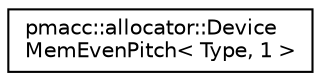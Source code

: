 digraph "Graphical Class Hierarchy"
{
 // LATEX_PDF_SIZE
  edge [fontname="Helvetica",fontsize="10",labelfontname="Helvetica",labelfontsize="10"];
  node [fontname="Helvetica",fontsize="10",shape=record];
  rankdir="LR";
  Node0 [label="pmacc::allocator::Device\lMemEvenPitch\< Type, 1 \>",height=0.2,width=0.4,color="black", fillcolor="white", style="filled",URL="$structpmacc_1_1allocator_1_1_device_mem_even_pitch_3_01_type_00_011_01_4.html",tooltip=" "];
}
